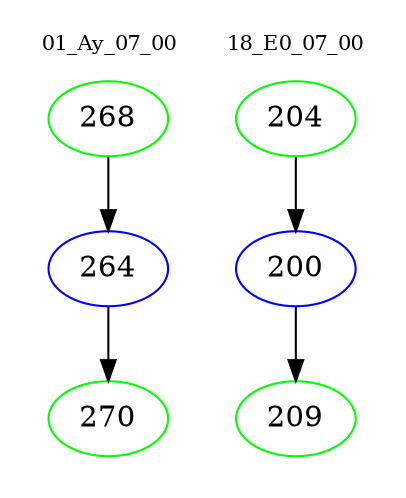 digraph{
subgraph cluster_0 {
color = white
label = "01_Ay_07_00";
fontsize=10;
T0_268 [label="268", color="green"]
T0_268 -> T0_264 [color="black"]
T0_264 [label="264", color="blue"]
T0_264 -> T0_270 [color="black"]
T0_270 [label="270", color="green"]
}
subgraph cluster_1 {
color = white
label = "18_E0_07_00";
fontsize=10;
T1_204 [label="204", color="green"]
T1_204 -> T1_200 [color="black"]
T1_200 [label="200", color="blue"]
T1_200 -> T1_209 [color="black"]
T1_209 [label="209", color="green"]
}
}
